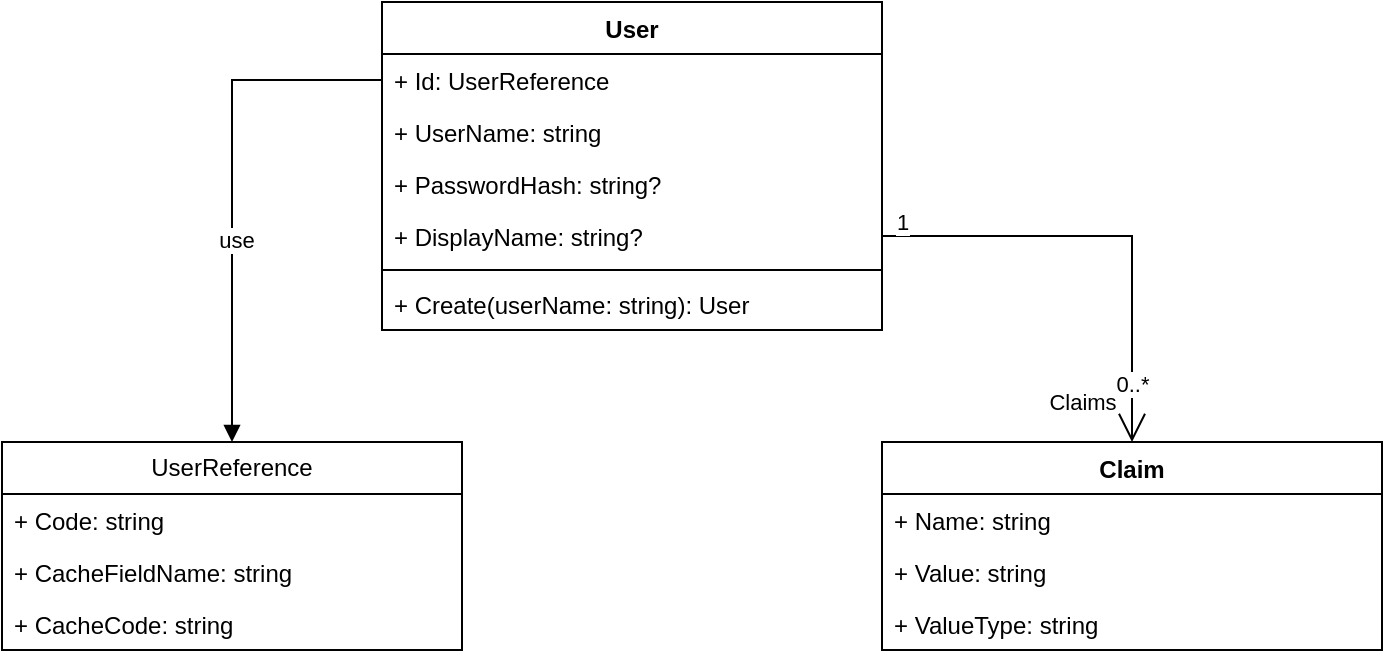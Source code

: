 <mxfile version="24.0.7" type="device">
  <diagram name="User" id="plDTCazXpjH4_Kw_nQaR">
    <mxGraphModel dx="871" dy="770" grid="1" gridSize="10" guides="1" tooltips="1" connect="1" arrows="1" fold="1" page="1" pageScale="1" pageWidth="1169" pageHeight="827" math="0" shadow="0">
      <root>
        <mxCell id="0" />
        <mxCell id="1" parent="0" />
        <mxCell id="Tc2P6SN7r2W_epgVyjtf-1" value="User" style="swimlane;fontStyle=1;align=center;verticalAlign=top;childLayout=stackLayout;horizontal=1;startSize=26;horizontalStack=0;resizeParent=1;resizeParentMax=0;resizeLast=0;collapsible=1;marginBottom=0;whiteSpace=wrap;html=1;" parent="1" vertex="1">
          <mxGeometry x="280" y="380" width="250" height="164" as="geometry" />
        </mxCell>
        <mxCell id="Tc2P6SN7r2W_epgVyjtf-2" value="+ Id: UserReference" style="text;strokeColor=none;fillColor=none;align=left;verticalAlign=top;spacingLeft=4;spacingRight=4;overflow=hidden;rotatable=0;points=[[0,0.5],[1,0.5]];portConstraint=eastwest;whiteSpace=wrap;html=1;" parent="Tc2P6SN7r2W_epgVyjtf-1" vertex="1">
          <mxGeometry y="26" width="250" height="26" as="geometry" />
        </mxCell>
        <mxCell id="Tc2P6SN7r2W_epgVyjtf-5" value="+ UserName: string" style="text;strokeColor=none;fillColor=none;align=left;verticalAlign=top;spacingLeft=4;spacingRight=4;overflow=hidden;rotatable=0;points=[[0,0.5],[1,0.5]];portConstraint=eastwest;whiteSpace=wrap;html=1;" parent="Tc2P6SN7r2W_epgVyjtf-1" vertex="1">
          <mxGeometry y="52" width="250" height="26" as="geometry" />
        </mxCell>
        <mxCell id="Tc2P6SN7r2W_epgVyjtf-6" value="+ PasswordHash: string?" style="text;strokeColor=none;fillColor=none;align=left;verticalAlign=top;spacingLeft=4;spacingRight=4;overflow=hidden;rotatable=0;points=[[0,0.5],[1,0.5]];portConstraint=eastwest;whiteSpace=wrap;html=1;" parent="Tc2P6SN7r2W_epgVyjtf-1" vertex="1">
          <mxGeometry y="78" width="250" height="26" as="geometry" />
        </mxCell>
        <mxCell id="Tc2P6SN7r2W_epgVyjtf-7" value="+ DisplayName: string?" style="text;strokeColor=none;fillColor=none;align=left;verticalAlign=top;spacingLeft=4;spacingRight=4;overflow=hidden;rotatable=0;points=[[0,0.5],[1,0.5]];portConstraint=eastwest;whiteSpace=wrap;html=1;" parent="Tc2P6SN7r2W_epgVyjtf-1" vertex="1">
          <mxGeometry y="104" width="250" height="26" as="geometry" />
        </mxCell>
        <mxCell id="Tc2P6SN7r2W_epgVyjtf-3" value="" style="line;strokeWidth=1;fillColor=none;align=left;verticalAlign=middle;spacingTop=-1;spacingLeft=3;spacingRight=3;rotatable=0;labelPosition=right;points=[];portConstraint=eastwest;strokeColor=inherit;" parent="Tc2P6SN7r2W_epgVyjtf-1" vertex="1">
          <mxGeometry y="130" width="250" height="8" as="geometry" />
        </mxCell>
        <mxCell id="Tc2P6SN7r2W_epgVyjtf-4" value="+ Create(userName: string): User" style="text;strokeColor=none;fillColor=none;align=left;verticalAlign=top;spacingLeft=4;spacingRight=4;overflow=hidden;rotatable=0;points=[[0,0.5],[1,0.5]];portConstraint=eastwest;whiteSpace=wrap;html=1;" parent="Tc2P6SN7r2W_epgVyjtf-1" vertex="1">
          <mxGeometry y="138" width="250" height="26" as="geometry" />
        </mxCell>
        <mxCell id="Tc2P6SN7r2W_epgVyjtf-9" value="UserReference" style="swimlane;fontStyle=0;childLayout=stackLayout;horizontal=1;startSize=26;fillColor=none;horizontalStack=0;resizeParent=1;resizeParentMax=0;resizeLast=0;collapsible=1;marginBottom=0;whiteSpace=wrap;html=1;" parent="1" vertex="1">
          <mxGeometry x="90" y="600" width="230" height="104" as="geometry" />
        </mxCell>
        <mxCell id="Tc2P6SN7r2W_epgVyjtf-10" value="+ Code: string" style="text;strokeColor=none;fillColor=none;align=left;verticalAlign=top;spacingLeft=4;spacingRight=4;overflow=hidden;rotatable=0;points=[[0,0.5],[1,0.5]];portConstraint=eastwest;whiteSpace=wrap;html=1;" parent="Tc2P6SN7r2W_epgVyjtf-9" vertex="1">
          <mxGeometry y="26" width="230" height="26" as="geometry" />
        </mxCell>
        <mxCell id="Tc2P6SN7r2W_epgVyjtf-11" value="+ CacheFieldName: string" style="text;strokeColor=none;fillColor=none;align=left;verticalAlign=top;spacingLeft=4;spacingRight=4;overflow=hidden;rotatable=0;points=[[0,0.5],[1,0.5]];portConstraint=eastwest;whiteSpace=wrap;html=1;" parent="Tc2P6SN7r2W_epgVyjtf-9" vertex="1">
          <mxGeometry y="52" width="230" height="26" as="geometry" />
        </mxCell>
        <mxCell id="Tc2P6SN7r2W_epgVyjtf-12" value="+ CacheCode: string" style="text;strokeColor=none;fillColor=none;align=left;verticalAlign=top;spacingLeft=4;spacingRight=4;overflow=hidden;rotatable=0;points=[[0,0.5],[1,0.5]];portConstraint=eastwest;whiteSpace=wrap;html=1;" parent="Tc2P6SN7r2W_epgVyjtf-9" vertex="1">
          <mxGeometry y="78" width="230" height="26" as="geometry" />
        </mxCell>
        <mxCell id="Tc2P6SN7r2W_epgVyjtf-13" value="" style="endArrow=block;endFill=1;html=1;edgeStyle=orthogonalEdgeStyle;align=left;verticalAlign=top;rounded=0;entryX=0.5;entryY=0;entryDx=0;entryDy=0;exitX=0;exitY=0.5;exitDx=0;exitDy=0;" parent="1" source="Tc2P6SN7r2W_epgVyjtf-2" target="Tc2P6SN7r2W_epgVyjtf-9" edge="1">
          <mxGeometry x="-1" relative="1" as="geometry">
            <mxPoint x="410" y="400" as="sourcePoint" />
            <mxPoint x="570" y="400" as="targetPoint" />
          </mxGeometry>
        </mxCell>
        <mxCell id="Tc2P6SN7r2W_epgVyjtf-15" value="use" style="edgeLabel;html=1;align=center;verticalAlign=middle;resizable=0;points=[];" parent="Tc2P6SN7r2W_epgVyjtf-13" vertex="1" connectable="0">
          <mxGeometry x="0.211" y="2" relative="1" as="geometry">
            <mxPoint as="offset" />
          </mxGeometry>
        </mxCell>
        <mxCell id="ZWWcdUXUPfnAqZ-IaUo3-1" value="Claim" style="swimlane;fontStyle=1;align=center;verticalAlign=top;childLayout=stackLayout;horizontal=1;startSize=26;horizontalStack=0;resizeParent=1;resizeParentMax=0;resizeLast=0;collapsible=1;marginBottom=0;whiteSpace=wrap;html=1;" vertex="1" parent="1">
          <mxGeometry x="530" y="600" width="250" height="104" as="geometry" />
        </mxCell>
        <mxCell id="ZWWcdUXUPfnAqZ-IaUo3-3" value="+ Name: string" style="text;strokeColor=none;fillColor=none;align=left;verticalAlign=top;spacingLeft=4;spacingRight=4;overflow=hidden;rotatable=0;points=[[0,0.5],[1,0.5]];portConstraint=eastwest;whiteSpace=wrap;html=1;" vertex="1" parent="ZWWcdUXUPfnAqZ-IaUo3-1">
          <mxGeometry y="26" width="250" height="26" as="geometry" />
        </mxCell>
        <mxCell id="ZWWcdUXUPfnAqZ-IaUo3-4" value="+ Value: string" style="text;strokeColor=none;fillColor=none;align=left;verticalAlign=top;spacingLeft=4;spacingRight=4;overflow=hidden;rotatable=0;points=[[0,0.5],[1,0.5]];portConstraint=eastwest;whiteSpace=wrap;html=1;" vertex="1" parent="ZWWcdUXUPfnAqZ-IaUo3-1">
          <mxGeometry y="52" width="250" height="26" as="geometry" />
        </mxCell>
        <mxCell id="ZWWcdUXUPfnAqZ-IaUo3-5" value="+ ValueType: string" style="text;strokeColor=none;fillColor=none;align=left;verticalAlign=top;spacingLeft=4;spacingRight=4;overflow=hidden;rotatable=0;points=[[0,0.5],[1,0.5]];portConstraint=eastwest;whiteSpace=wrap;html=1;" vertex="1" parent="ZWWcdUXUPfnAqZ-IaUo3-1">
          <mxGeometry y="78" width="250" height="26" as="geometry" />
        </mxCell>
        <mxCell id="ZWWcdUXUPfnAqZ-IaUo3-9" value="" style="endArrow=open;endFill=1;endSize=12;html=1;rounded=0;exitX=1;exitY=0.5;exitDx=0;exitDy=0;" edge="1" parent="1" source="Tc2P6SN7r2W_epgVyjtf-7" target="ZWWcdUXUPfnAqZ-IaUo3-1">
          <mxGeometry width="160" relative="1" as="geometry">
            <mxPoint x="590" y="390" as="sourcePoint" />
            <mxPoint x="750" y="390" as="targetPoint" />
            <Array as="points">
              <mxPoint x="655" y="497" />
            </Array>
          </mxGeometry>
        </mxCell>
        <mxCell id="ZWWcdUXUPfnAqZ-IaUo3-11" value="0..*" style="edgeLabel;html=1;align=center;verticalAlign=middle;resizable=0;points=[];" vertex="1" connectable="0" parent="ZWWcdUXUPfnAqZ-IaUo3-9">
          <mxGeometry x="0.775" y="1" relative="1" as="geometry">
            <mxPoint x="-1" y="-4" as="offset" />
          </mxGeometry>
        </mxCell>
        <mxCell id="ZWWcdUXUPfnAqZ-IaUo3-13" value="1" style="edgeLabel;html=1;align=center;verticalAlign=middle;resizable=0;points=[];" vertex="1" connectable="0" parent="ZWWcdUXUPfnAqZ-IaUo3-9">
          <mxGeometry x="-0.781" y="-2" relative="1" as="geometry">
            <mxPoint x="-15" y="-9" as="offset" />
          </mxGeometry>
        </mxCell>
        <mxCell id="ZWWcdUXUPfnAqZ-IaUo3-15" value="Claims" style="edgeLabel;html=1;align=center;verticalAlign=middle;resizable=0;points=[];" vertex="1" connectable="0" parent="ZWWcdUXUPfnAqZ-IaUo3-9">
          <mxGeometry x="0.675" relative="1" as="geometry">
            <mxPoint x="-25" y="17" as="offset" />
          </mxGeometry>
        </mxCell>
      </root>
    </mxGraphModel>
  </diagram>
</mxfile>
